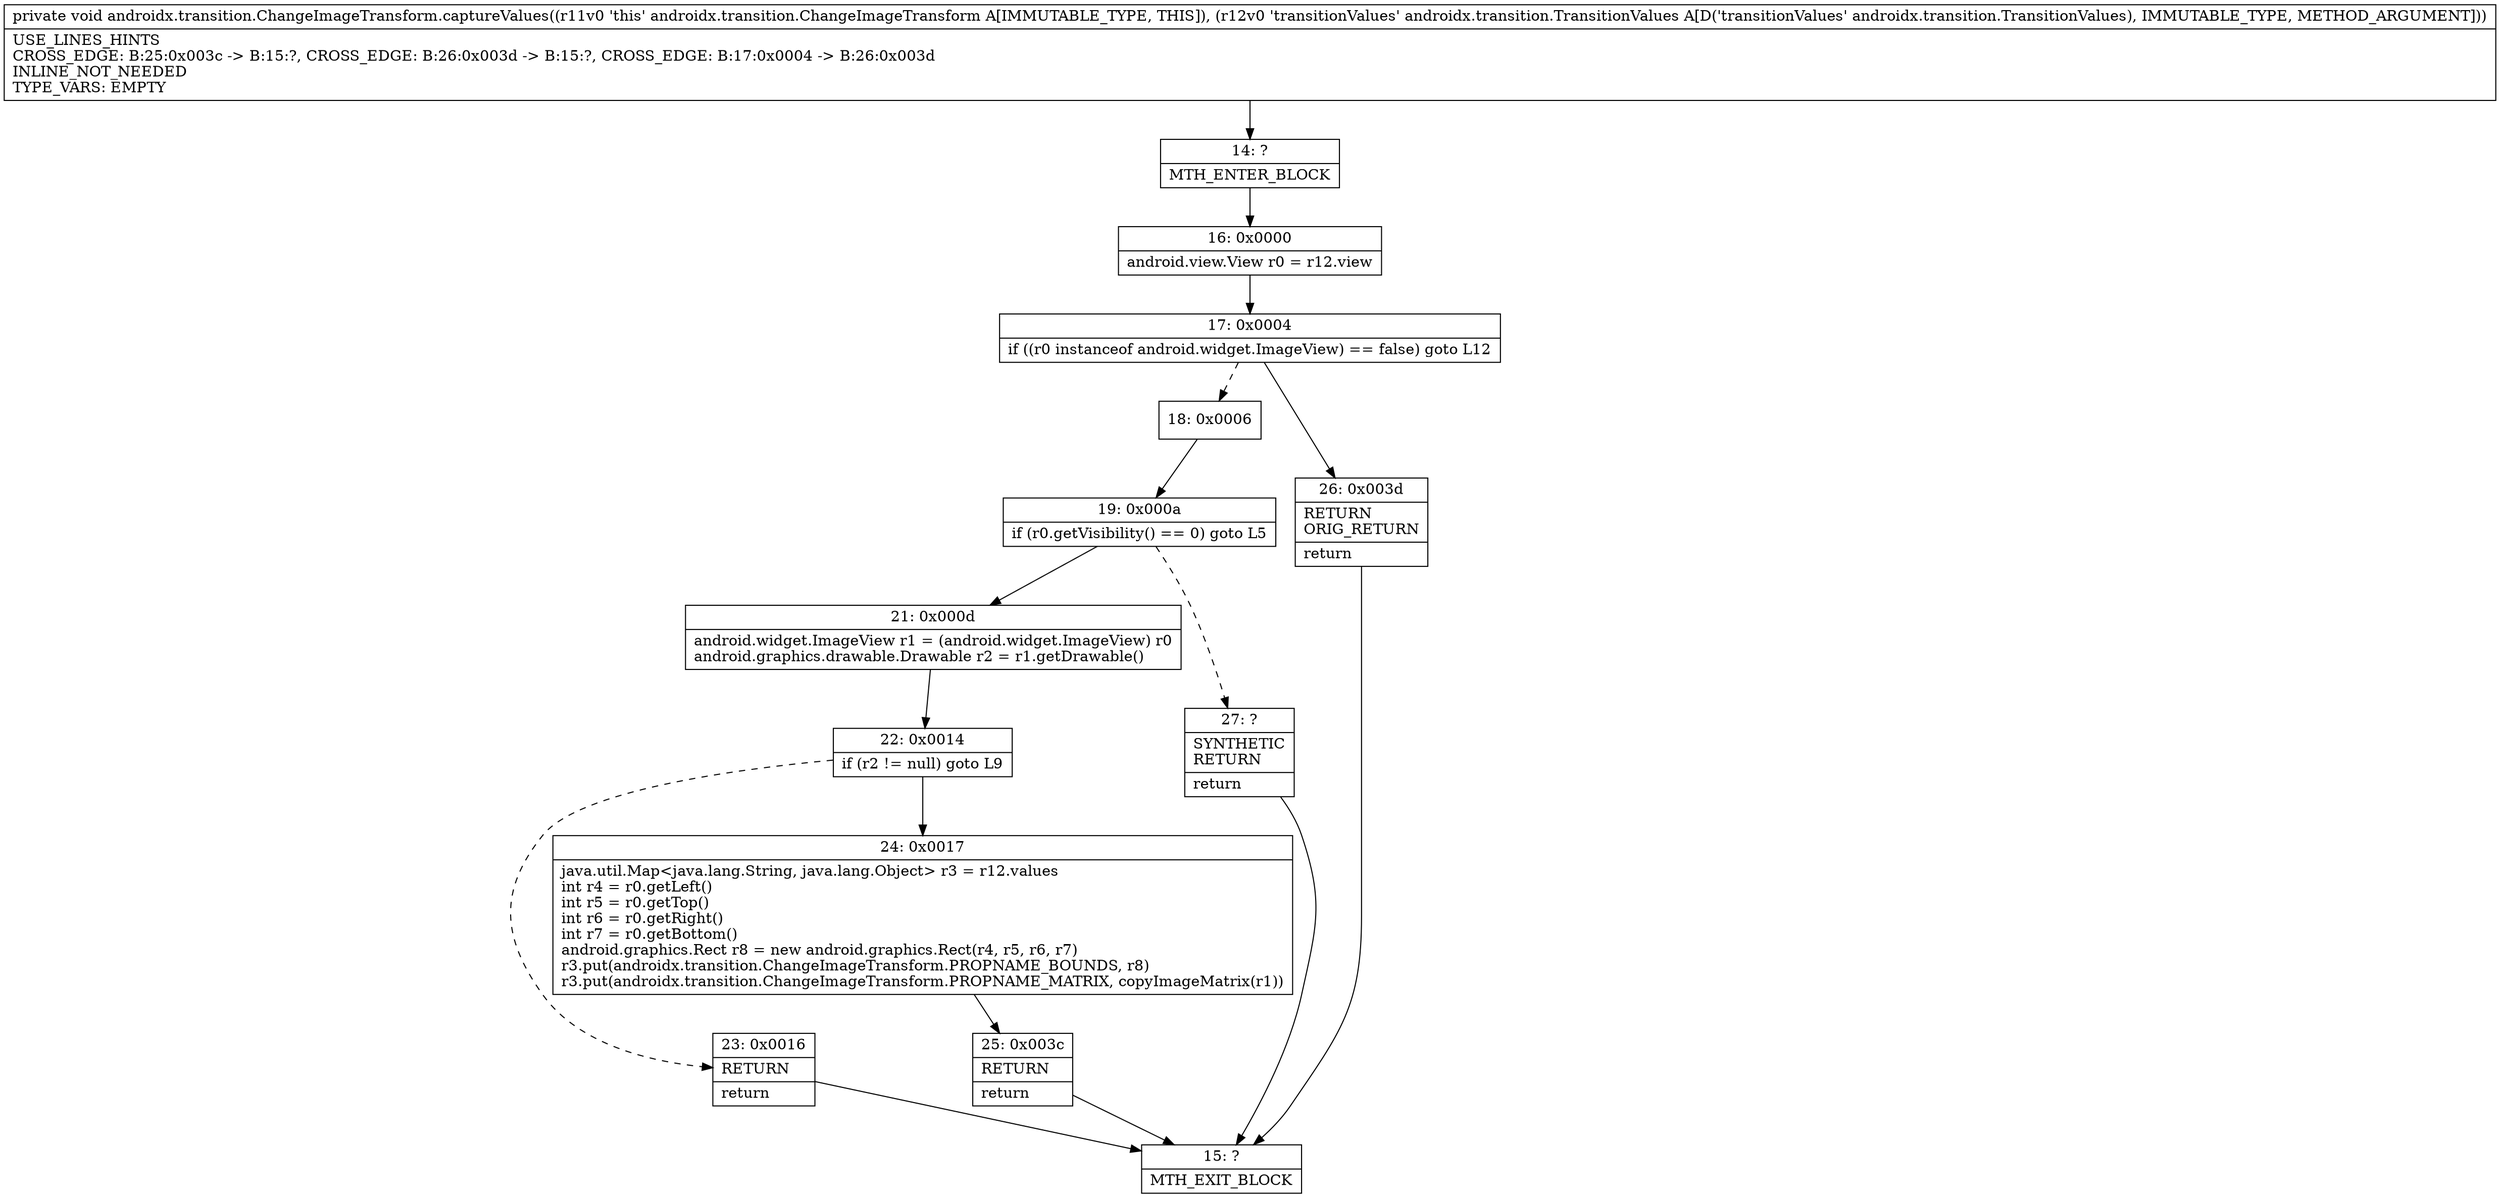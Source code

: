 digraph "CFG forandroidx.transition.ChangeImageTransform.captureValues(Landroidx\/transition\/TransitionValues;)V" {
Node_14 [shape=record,label="{14\:\ ?|MTH_ENTER_BLOCK\l}"];
Node_16 [shape=record,label="{16\:\ 0x0000|android.view.View r0 = r12.view\l}"];
Node_17 [shape=record,label="{17\:\ 0x0004|if ((r0 instanceof android.widget.ImageView) == false) goto L12\l}"];
Node_18 [shape=record,label="{18\:\ 0x0006}"];
Node_19 [shape=record,label="{19\:\ 0x000a|if (r0.getVisibility() == 0) goto L5\l}"];
Node_21 [shape=record,label="{21\:\ 0x000d|android.widget.ImageView r1 = (android.widget.ImageView) r0\landroid.graphics.drawable.Drawable r2 = r1.getDrawable()\l}"];
Node_22 [shape=record,label="{22\:\ 0x0014|if (r2 != null) goto L9\l}"];
Node_23 [shape=record,label="{23\:\ 0x0016|RETURN\l|return\l}"];
Node_15 [shape=record,label="{15\:\ ?|MTH_EXIT_BLOCK\l}"];
Node_24 [shape=record,label="{24\:\ 0x0017|java.util.Map\<java.lang.String, java.lang.Object\> r3 = r12.values\lint r4 = r0.getLeft()\lint r5 = r0.getTop()\lint r6 = r0.getRight()\lint r7 = r0.getBottom()\landroid.graphics.Rect r8 = new android.graphics.Rect(r4, r5, r6, r7)\lr3.put(androidx.transition.ChangeImageTransform.PROPNAME_BOUNDS, r8)\lr3.put(androidx.transition.ChangeImageTransform.PROPNAME_MATRIX, copyImageMatrix(r1))\l}"];
Node_25 [shape=record,label="{25\:\ 0x003c|RETURN\l|return\l}"];
Node_27 [shape=record,label="{27\:\ ?|SYNTHETIC\lRETURN\l|return\l}"];
Node_26 [shape=record,label="{26\:\ 0x003d|RETURN\lORIG_RETURN\l|return\l}"];
MethodNode[shape=record,label="{private void androidx.transition.ChangeImageTransform.captureValues((r11v0 'this' androidx.transition.ChangeImageTransform A[IMMUTABLE_TYPE, THIS]), (r12v0 'transitionValues' androidx.transition.TransitionValues A[D('transitionValues' androidx.transition.TransitionValues), IMMUTABLE_TYPE, METHOD_ARGUMENT]))  | USE_LINES_HINTS\lCROSS_EDGE: B:25:0x003c \-\> B:15:?, CROSS_EDGE: B:26:0x003d \-\> B:15:?, CROSS_EDGE: B:17:0x0004 \-\> B:26:0x003d\lINLINE_NOT_NEEDED\lTYPE_VARS: EMPTY\l}"];
MethodNode -> Node_14;Node_14 -> Node_16;
Node_16 -> Node_17;
Node_17 -> Node_18[style=dashed];
Node_17 -> Node_26;
Node_18 -> Node_19;
Node_19 -> Node_21;
Node_19 -> Node_27[style=dashed];
Node_21 -> Node_22;
Node_22 -> Node_23[style=dashed];
Node_22 -> Node_24;
Node_23 -> Node_15;
Node_24 -> Node_25;
Node_25 -> Node_15;
Node_27 -> Node_15;
Node_26 -> Node_15;
}

